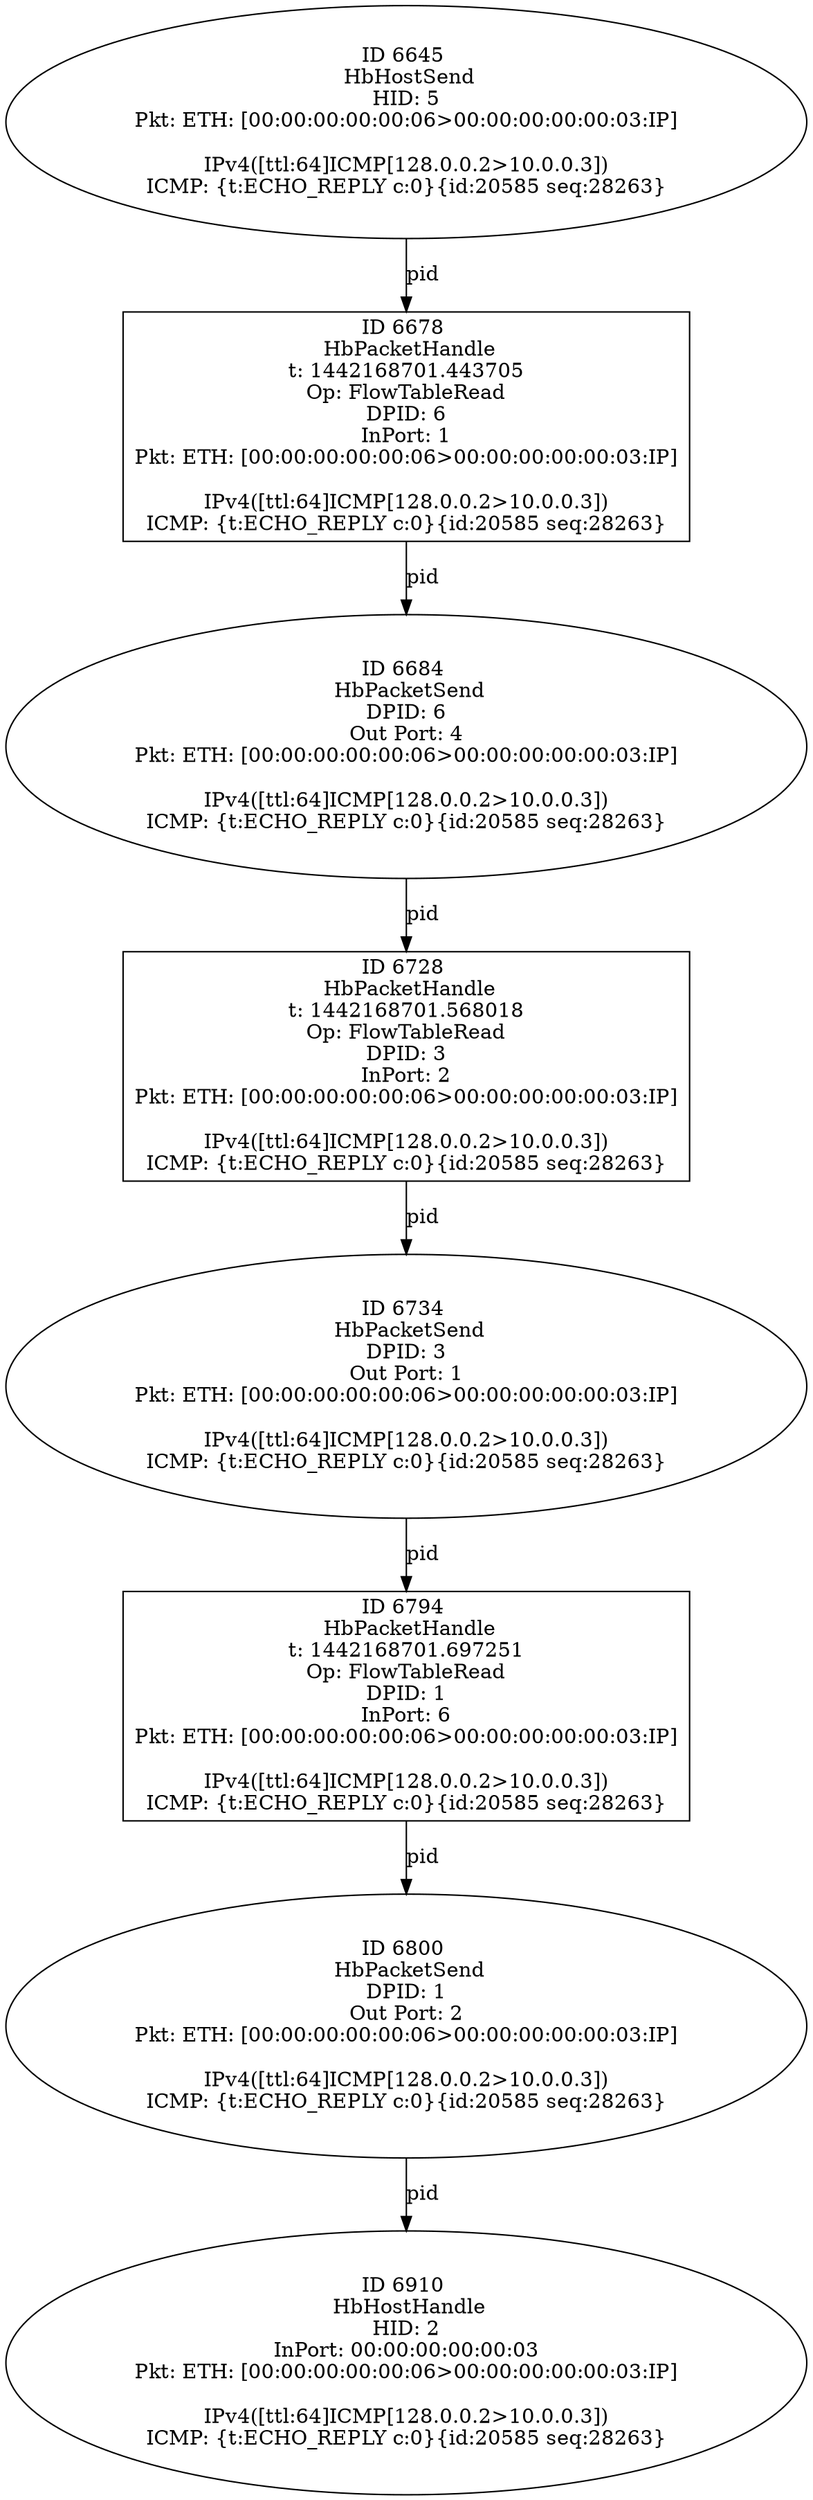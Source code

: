 strict digraph G {
6728 [shape=box, event=<hb_events.HbPacketHandle object at 0x1083a0d10>, label="ID 6728 
 HbPacketHandle
t: 1442168701.568018
Op: FlowTableRead
DPID: 3
InPort: 2
Pkt: ETH: [00:00:00:00:00:06>00:00:00:00:00:03:IP]

IPv4([ttl:64]ICMP[128.0.0.2>10.0.0.3])
ICMP: {t:ECHO_REPLY c:0}{id:20585 seq:28263}"];
6794 [shape=box, event=<hb_events.HbPacketHandle object at 0x1083d5910>, label="ID 6794 
 HbPacketHandle
t: 1442168701.697251
Op: FlowTableRead
DPID: 1
InPort: 6
Pkt: ETH: [00:00:00:00:00:06>00:00:00:00:00:03:IP]

IPv4([ttl:64]ICMP[128.0.0.2>10.0.0.3])
ICMP: {t:ECHO_REPLY c:0}{id:20585 seq:28263}"];
6734 [shape=oval, event=<hb_events.HbPacketSend object at 0x1083af690>, label="ID 6734 
 HbPacketSend
DPID: 3
Out Port: 1
Pkt: ETH: [00:00:00:00:00:06>00:00:00:00:00:03:IP]

IPv4([ttl:64]ICMP[128.0.0.2>10.0.0.3])
ICMP: {t:ECHO_REPLY c:0}{id:20585 seq:28263}"];
6800 [shape=oval, event=<hb_events.HbPacketSend object at 0x1083e1650>, label="ID 6800 
 HbPacketSend
DPID: 1
Out Port: 2
Pkt: ETH: [00:00:00:00:00:06>00:00:00:00:00:03:IP]

IPv4([ttl:64]ICMP[128.0.0.2>10.0.0.3])
ICMP: {t:ECHO_REPLY c:0}{id:20585 seq:28263}"];
6645 [shape=oval, event=<hb_events.HbHostSend object at 0x108354bd0>, label="ID 6645 
 HbHostSend
HID: 5
Pkt: ETH: [00:00:00:00:00:06>00:00:00:00:00:03:IP]

IPv4([ttl:64]ICMP[128.0.0.2>10.0.0.3])
ICMP: {t:ECHO_REPLY c:0}{id:20585 seq:28263}"];
6678 [shape=box, event=<hb_events.HbPacketHandle object at 0x108377c90>, label="ID 6678 
 HbPacketHandle
t: 1442168701.443705
Op: FlowTableRead
DPID: 6
InPort: 1
Pkt: ETH: [00:00:00:00:00:06>00:00:00:00:00:03:IP]

IPv4([ttl:64]ICMP[128.0.0.2>10.0.0.3])
ICMP: {t:ECHO_REPLY c:0}{id:20585 seq:28263}"];
6684 [shape=oval, event=<hb_events.HbPacketSend object at 0x10837e550>, label="ID 6684 
 HbPacketSend
DPID: 6
Out Port: 4
Pkt: ETH: [00:00:00:00:00:06>00:00:00:00:00:03:IP]

IPv4([ttl:64]ICMP[128.0.0.2>10.0.0.3])
ICMP: {t:ECHO_REPLY c:0}{id:20585 seq:28263}"];
6910 [shape=oval, event=<hb_events.HbHostHandle object at 0x10843f8d0>, label="ID 6910 
 HbHostHandle
HID: 2
InPort: 00:00:00:00:00:03
Pkt: ETH: [00:00:00:00:00:06>00:00:00:00:00:03:IP]

IPv4([ttl:64]ICMP[128.0.0.2>10.0.0.3])
ICMP: {t:ECHO_REPLY c:0}{id:20585 seq:28263}"];
6728 -> 6734  [rel=pid, label=pid];
6794 -> 6800  [rel=pid, label=pid];
6734 -> 6794  [rel=pid, label=pid];
6800 -> 6910  [rel=pid, label=pid];
6645 -> 6678  [rel=pid, label=pid];
6678 -> 6684  [rel=pid, label=pid];
6684 -> 6728  [rel=pid, label=pid];
}
